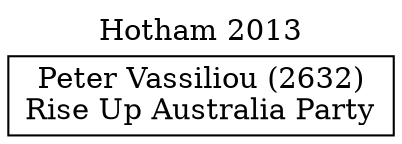 // House preference flow
digraph "Peter Vassiliou (2632)_Hotham_2013" {
	graph [label="Hotham 2013" labelloc=t mclimit=10]
	node [shape=box]
	"Peter Vassiliou (2632)" [label="Peter Vassiliou (2632)
Rise Up Australia Party"]
}
